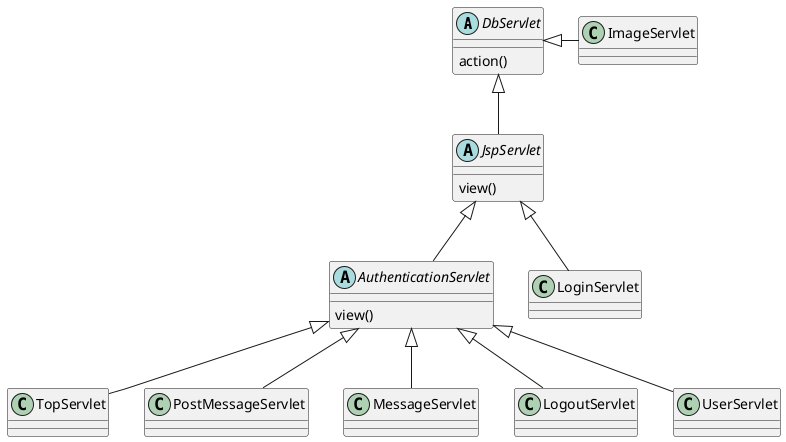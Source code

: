 @startuml

abstract DbServlet {
	action()
}

abstract JspServlet {
	view()
}

abstract AuthenticationServlet {
	view()
}

class ImageServlet{
}

class TopServlet {
}

class LoginServlet {
}

class PostMessageServlet {
}

class MessageServlet {
}

class LogoutServlet {
}

class UserServlet {
}

DbServlet <|-down- JspServlet
DbServlet <|- ImageServlet
JspServlet <|-down- AuthenticationServlet
JspServlet <|-down- LoginServlet
AuthenticationServlet <|-down- TopServlet
AuthenticationServlet <|-down- PostMessageServlet
AuthenticationServlet <|-down- MessageServlet
AuthenticationServlet <|-down- LogoutServlet
AuthenticationServlet <|-down- UserServlet

@enduml